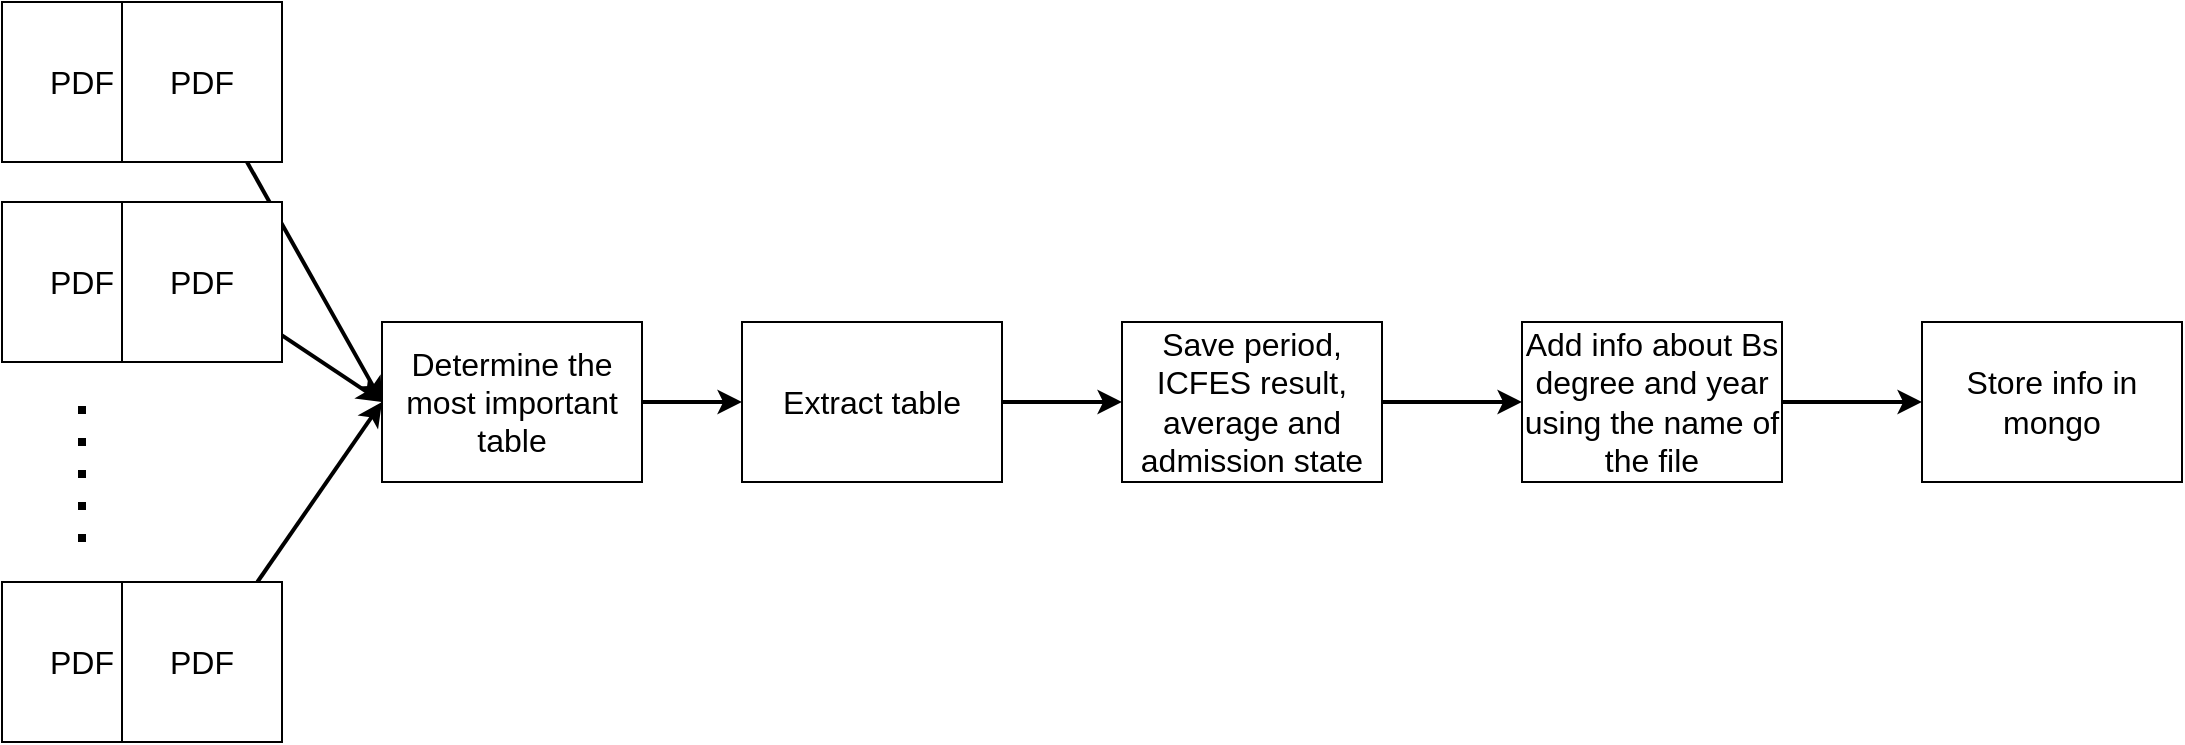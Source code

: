 <mxfile version="19.0.3" type="device"><diagram id="lMbUb1tbQltd0g8Ff-rv" name="Página-1"><mxGraphModel dx="1422" dy="876" grid="1" gridSize="10" guides="1" tooltips="1" connect="1" arrows="1" fold="1" page="1" pageScale="1" pageWidth="1169" pageHeight="827" math="0" shadow="0"><root><mxCell id="0"/><mxCell id="1" parent="0"/><mxCell id="YjAd1-WIJgVYat-kK6bQ-1" value="&lt;font style=&quot;font-size: 16px;&quot;&gt;PDF&lt;/font&gt;" style="rounded=0;whiteSpace=wrap;html=1;" vertex="1" parent="1"><mxGeometry x="30" y="100" width="80" height="80" as="geometry"/></mxCell><mxCell id="YjAd1-WIJgVYat-kK6bQ-2" value="&lt;font style=&quot;font-size: 16px;&quot;&gt;PDF&lt;/font&gt;" style="rounded=0;whiteSpace=wrap;html=1;" vertex="1" parent="1"><mxGeometry x="30" y="200" width="80" height="80" as="geometry"/></mxCell><mxCell id="YjAd1-WIJgVYat-kK6bQ-4" value="&lt;font style=&quot;font-size: 16px;&quot;&gt;PDF&lt;/font&gt;" style="rounded=0;whiteSpace=wrap;html=1;" vertex="1" parent="1"><mxGeometry x="30" y="390" width="80" height="80" as="geometry"/></mxCell><mxCell id="YjAd1-WIJgVYat-kK6bQ-6" value="" style="endArrow=none;dashed=1;html=1;dashPattern=1 3;strokeWidth=4;rounded=0;fontSize=16;" edge="1" parent="1"><mxGeometry width="50" height="50" relative="1" as="geometry"><mxPoint x="70" y="370" as="sourcePoint"/><mxPoint x="70" y="300" as="targetPoint"/></mxGeometry></mxCell><mxCell id="YjAd1-WIJgVYat-kK6bQ-17" style="edgeStyle=none;rounded=0;orthogonalLoop=1;jettySize=auto;html=1;entryX=0;entryY=0.5;entryDx=0;entryDy=0;fontSize=16;strokeWidth=2;" edge="1" parent="1" source="YjAd1-WIJgVYat-kK6bQ-7" target="YjAd1-WIJgVYat-kK6bQ-10"><mxGeometry relative="1" as="geometry"/></mxCell><mxCell id="YjAd1-WIJgVYat-kK6bQ-7" value="&lt;font style=&quot;font-size: 16px;&quot;&gt;PDF&lt;/font&gt;" style="rounded=0;whiteSpace=wrap;html=1;" vertex="1" parent="1"><mxGeometry x="90" y="100" width="80" height="80" as="geometry"/></mxCell><mxCell id="YjAd1-WIJgVYat-kK6bQ-18" style="edgeStyle=none;rounded=0;orthogonalLoop=1;jettySize=auto;html=1;entryX=0;entryY=0.5;entryDx=0;entryDy=0;fontSize=16;strokeWidth=2;" edge="1" parent="1" source="YjAd1-WIJgVYat-kK6bQ-8" target="YjAd1-WIJgVYat-kK6bQ-10"><mxGeometry relative="1" as="geometry"/></mxCell><mxCell id="YjAd1-WIJgVYat-kK6bQ-8" value="&lt;font style=&quot;font-size: 16px;&quot;&gt;PDF&lt;/font&gt;" style="rounded=0;whiteSpace=wrap;html=1;" vertex="1" parent="1"><mxGeometry x="90" y="200" width="80" height="80" as="geometry"/></mxCell><mxCell id="YjAd1-WIJgVYat-kK6bQ-19" style="edgeStyle=none;rounded=0;orthogonalLoop=1;jettySize=auto;html=1;entryX=0;entryY=0.5;entryDx=0;entryDy=0;fontSize=16;strokeWidth=2;" edge="1" parent="1" source="YjAd1-WIJgVYat-kK6bQ-9" target="YjAd1-WIJgVYat-kK6bQ-10"><mxGeometry relative="1" as="geometry"/></mxCell><mxCell id="YjAd1-WIJgVYat-kK6bQ-9" value="&lt;font style=&quot;font-size: 16px;&quot;&gt;PDF&lt;/font&gt;" style="rounded=0;whiteSpace=wrap;html=1;" vertex="1" parent="1"><mxGeometry x="90" y="390" width="80" height="80" as="geometry"/></mxCell><mxCell id="YjAd1-WIJgVYat-kK6bQ-20" value="" style="edgeStyle=none;rounded=0;orthogonalLoop=1;jettySize=auto;html=1;fontSize=16;strokeWidth=2;" edge="1" parent="1" source="YjAd1-WIJgVYat-kK6bQ-10" target="YjAd1-WIJgVYat-kK6bQ-12"><mxGeometry relative="1" as="geometry"/></mxCell><mxCell id="YjAd1-WIJgVYat-kK6bQ-10" value="Determine the most important table" style="rounded=0;whiteSpace=wrap;html=1;fontSize=16;" vertex="1" parent="1"><mxGeometry x="220" y="260" width="130" height="80" as="geometry"/></mxCell><mxCell id="YjAd1-WIJgVYat-kK6bQ-21" value="" style="edgeStyle=none;rounded=0;orthogonalLoop=1;jettySize=auto;html=1;fontSize=16;strokeWidth=2;" edge="1" parent="1" source="YjAd1-WIJgVYat-kK6bQ-12" target="YjAd1-WIJgVYat-kK6bQ-13"><mxGeometry relative="1" as="geometry"/></mxCell><mxCell id="YjAd1-WIJgVYat-kK6bQ-12" value="Extract table" style="rounded=0;whiteSpace=wrap;html=1;fontSize=16;" vertex="1" parent="1"><mxGeometry x="400" y="260" width="130" height="80" as="geometry"/></mxCell><mxCell id="YjAd1-WIJgVYat-kK6bQ-22" value="" style="edgeStyle=none;rounded=0;orthogonalLoop=1;jettySize=auto;html=1;fontSize=16;strokeWidth=2;" edge="1" parent="1" source="YjAd1-WIJgVYat-kK6bQ-13" target="YjAd1-WIJgVYat-kK6bQ-14"><mxGeometry relative="1" as="geometry"/></mxCell><mxCell id="YjAd1-WIJgVYat-kK6bQ-13" value="Save period, ICFES result, average and admission state" style="rounded=0;whiteSpace=wrap;html=1;fontSize=16;" vertex="1" parent="1"><mxGeometry x="590" y="260" width="130" height="80" as="geometry"/></mxCell><mxCell id="YjAd1-WIJgVYat-kK6bQ-23" value="" style="edgeStyle=none;rounded=0;orthogonalLoop=1;jettySize=auto;html=1;fontSize=16;strokeWidth=2;" edge="1" parent="1" source="YjAd1-WIJgVYat-kK6bQ-14" target="YjAd1-WIJgVYat-kK6bQ-15"><mxGeometry relative="1" as="geometry"/></mxCell><mxCell id="YjAd1-WIJgVYat-kK6bQ-14" value="Add info about Bs degree and year using the name of the file" style="rounded=0;whiteSpace=wrap;html=1;fontSize=16;" vertex="1" parent="1"><mxGeometry x="790" y="260" width="130" height="80" as="geometry"/></mxCell><mxCell id="YjAd1-WIJgVYat-kK6bQ-15" value="Store info in mongo" style="rounded=0;whiteSpace=wrap;html=1;fontSize=16;" vertex="1" parent="1"><mxGeometry x="990" y="260" width="130" height="80" as="geometry"/></mxCell></root></mxGraphModel></diagram></mxfile>